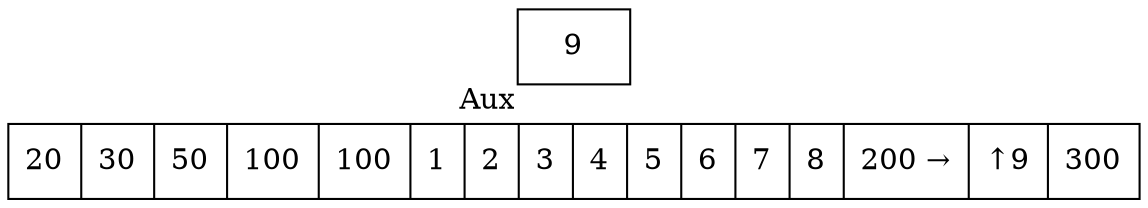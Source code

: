 digraph G{ node [shape = record ];
 rankdir=LR;X[label="{ 20|30|50|100|100|1|2|3|4|5|6|7|8|200|9|300}"]X[label="{ 20|30|50|100|100|1|2|3|4|5|6|7|8|200 → | ↑ 9|300}"]
2[label="{9}"xlabel="Aux"]
}
